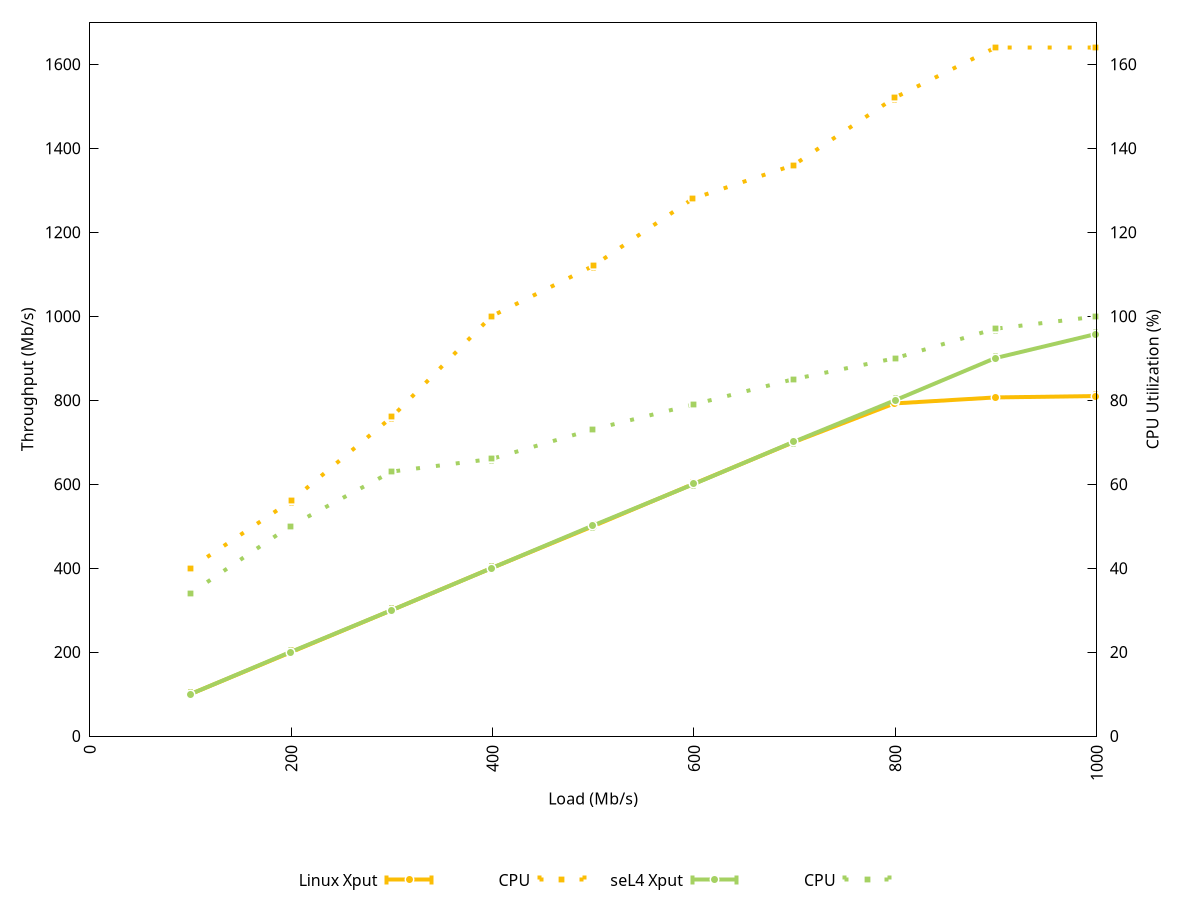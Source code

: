 set y2label "CPU Utilization (%)" offset -1,0,0
set xlabel "Load (Mb/s)" offset 0,0.7,0
set ylabel "Throughput (Mb/s)" offset 1,0,0
set y2tics border
set yrange [0:1700]
set y2range [0:170]
set xrange [0:1000]
set xtics nomirror rotate
set ytics nomirror
set bmargin 7.5
set key outside below 
set style line 1 lw 6 lt 1
set style line 1 lw 6 lt 7 dt 1 lc rgb 0xfbbd05
set style line 2 lw 4 lt 7 ps .5 dt 1 lc rgb 0xfbbd05
set style line 3 lw 4 lt 4 ps .3 dt 3 lc rgb 0xfbbd05
set style line 4 lw 4 lt 7 ps .5 dt 1 lc rgb 0xa5d162
set style line 5 lw 4 lt 4 ps .3 dt 3 lc rgb 0xa5d162
set style line 6 lw 4 lt 7 dt 3 lc rgb 0xa5d162
set style line 7 lw 4 lt 6
set style line 8 lw 4 lt 8
set term svg font ",18"
set output "multicore.svg"
plot  "-" using 1:2:3 axes x1y1 title "Linux Xput"  with xerrorlines ls 2, "-" using 1:4:5 axes x1y2 title "CPU" with xerrorlines ls 3,  "-" using 1:2:3 axes x1y1 title "seL4 Xput"  with xerrorlines ls 4, "-" using 1:4:5 axes x1y2 title "CPU" with xerrorlines ls 5

000100 100 0 40 0
000200 200 0 56 0
000300 300.006 0 76 0
000399 400.005 0 100 0
000500 500.038 0 112 0
000599 600.003 0 128 0
000699 699.971 0 136 0
000799 792.239 0 152 0
000899 806.517 0 164 0
000999 809.902 0 164 0
e

000100 100 0 40 0
000200 200 0 56 0
000300 300.006 0 76 0
000399 400.005 0 100 0
000500 500.038 0 112 0
000599 600.003 0 128 0
000699 699.971 0 136 0
000799 792.239 0 152 0
000899 806.517 0 164 0
000999 809.902 0 164 0
e

000100 100.005 0 34 0
000199 199.97 0 50 0
000300 300.173 0 63 0
000399 400.043 0 66 0
000499 500.781 0 73 0
000600 600.482 0 79 0
000699 700.792 0 85 0
000800 800.105 0 90 0
000899 900.053 0 97 0
000999 957.509 0 99.9 0
e

000100 100.005 0 34 0
000199 199.97 0 50 0
000300 300.173 0 63 0
000399 400.043 0 66 0
000499 500.781 0 73 0
000600 600.482 0 79 0
000699 700.792 0 85 0
000800 800.105 0 90 0
000899 900.053 0 97 0
000999 957.509 0 99.9 0
e
